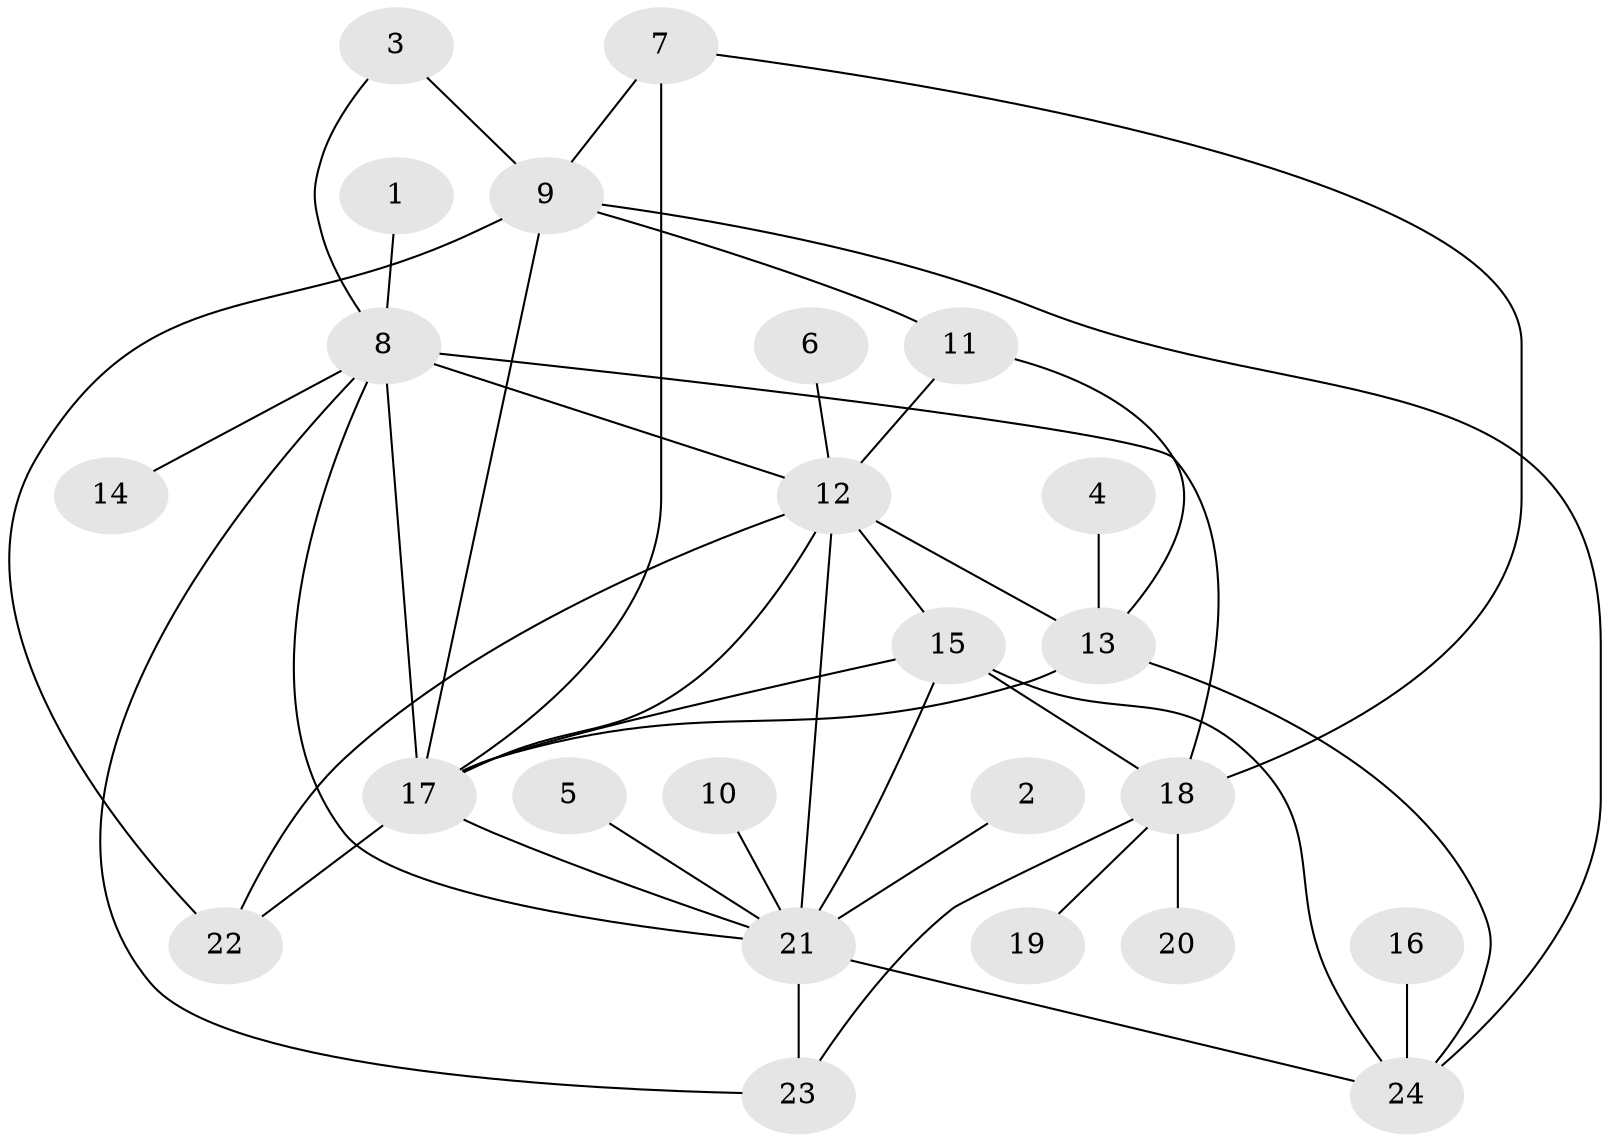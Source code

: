 // original degree distribution, {15: 0.034482758620689655, 12: 0.017241379310344827, 6: 0.034482758620689655, 2: 0.25862068965517243, 1: 0.3793103448275862, 7: 0.017241379310344827, 9: 0.034482758620689655, 3: 0.10344827586206896, 5: 0.017241379310344827, 8: 0.017241379310344827, 4: 0.08620689655172414}
// Generated by graph-tools (version 1.1) at 2025/36/03/04/25 23:36:55]
// undirected, 24 vertices, 42 edges
graph export_dot {
  node [color=gray90,style=filled];
  1;
  2;
  3;
  4;
  5;
  6;
  7;
  8;
  9;
  10;
  11;
  12;
  13;
  14;
  15;
  16;
  17;
  18;
  19;
  20;
  21;
  22;
  23;
  24;
  1 -- 8 [weight=1.0];
  2 -- 21 [weight=1.0];
  3 -- 8 [weight=1.0];
  3 -- 9 [weight=1.0];
  4 -- 13 [weight=1.0];
  5 -- 21 [weight=1.0];
  6 -- 12 [weight=1.0];
  7 -- 9 [weight=1.0];
  7 -- 17 [weight=1.0];
  7 -- 18 [weight=1.0];
  8 -- 12 [weight=1.0];
  8 -- 14 [weight=1.0];
  8 -- 17 [weight=2.0];
  8 -- 18 [weight=2.0];
  8 -- 21 [weight=2.0];
  8 -- 23 [weight=1.0];
  9 -- 11 [weight=1.0];
  9 -- 17 [weight=1.0];
  9 -- 22 [weight=1.0];
  9 -- 24 [weight=1.0];
  10 -- 21 [weight=1.0];
  11 -- 12 [weight=1.0];
  11 -- 13 [weight=1.0];
  12 -- 13 [weight=2.0];
  12 -- 15 [weight=3.0];
  12 -- 17 [weight=1.0];
  12 -- 21 [weight=4.0];
  12 -- 22 [weight=1.0];
  13 -- 17 [weight=1.0];
  13 -- 24 [weight=1.0];
  15 -- 17 [weight=2.0];
  15 -- 18 [weight=2.0];
  15 -- 21 [weight=1.0];
  15 -- 24 [weight=1.0];
  16 -- 24 [weight=1.0];
  17 -- 21 [weight=2.0];
  17 -- 22 [weight=1.0];
  18 -- 19 [weight=1.0];
  18 -- 20 [weight=1.0];
  18 -- 23 [weight=1.0];
  21 -- 23 [weight=1.0];
  21 -- 24 [weight=1.0];
}
